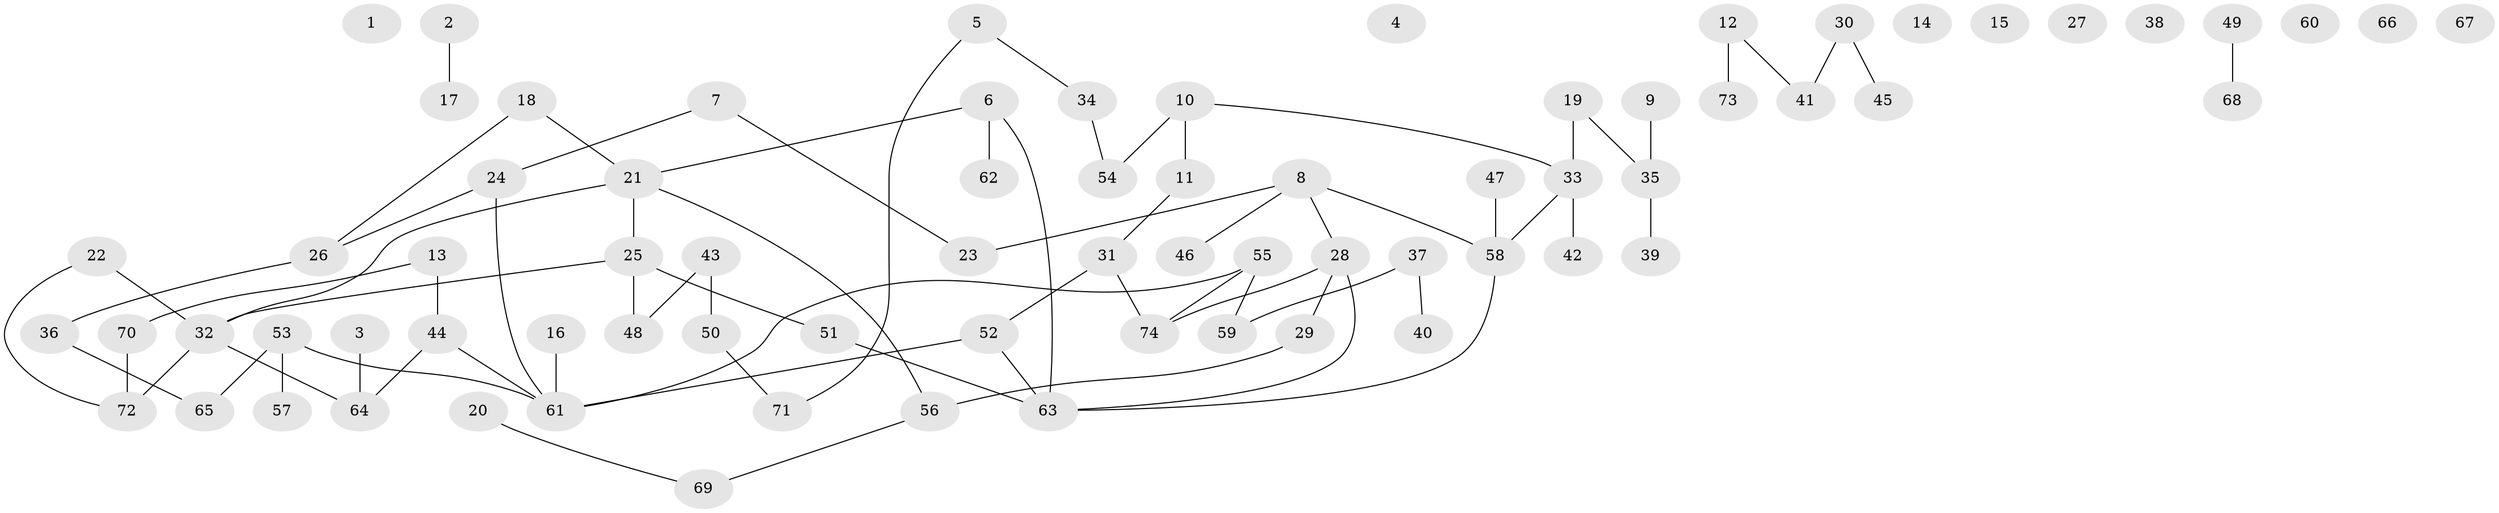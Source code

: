 // Generated by graph-tools (version 1.1) at 2025/39/03/09/25 04:39:29]
// undirected, 74 vertices, 75 edges
graph export_dot {
graph [start="1"]
  node [color=gray90,style=filled];
  1;
  2;
  3;
  4;
  5;
  6;
  7;
  8;
  9;
  10;
  11;
  12;
  13;
  14;
  15;
  16;
  17;
  18;
  19;
  20;
  21;
  22;
  23;
  24;
  25;
  26;
  27;
  28;
  29;
  30;
  31;
  32;
  33;
  34;
  35;
  36;
  37;
  38;
  39;
  40;
  41;
  42;
  43;
  44;
  45;
  46;
  47;
  48;
  49;
  50;
  51;
  52;
  53;
  54;
  55;
  56;
  57;
  58;
  59;
  60;
  61;
  62;
  63;
  64;
  65;
  66;
  67;
  68;
  69;
  70;
  71;
  72;
  73;
  74;
  2 -- 17;
  3 -- 64;
  5 -- 34;
  5 -- 71;
  6 -- 21;
  6 -- 62;
  6 -- 63;
  7 -- 23;
  7 -- 24;
  8 -- 23;
  8 -- 28;
  8 -- 46;
  8 -- 58;
  9 -- 35;
  10 -- 11;
  10 -- 33;
  10 -- 54;
  11 -- 31;
  12 -- 41;
  12 -- 73;
  13 -- 44;
  13 -- 70;
  16 -- 61;
  18 -- 21;
  18 -- 26;
  19 -- 33;
  19 -- 35;
  20 -- 69;
  21 -- 25;
  21 -- 32;
  21 -- 56;
  22 -- 32;
  22 -- 72;
  24 -- 26;
  24 -- 61;
  25 -- 32;
  25 -- 48;
  25 -- 51;
  26 -- 36;
  28 -- 29;
  28 -- 63;
  28 -- 74;
  29 -- 56;
  30 -- 41;
  30 -- 45;
  31 -- 52;
  31 -- 74;
  32 -- 64;
  32 -- 72;
  33 -- 42;
  33 -- 58;
  34 -- 54;
  35 -- 39;
  36 -- 65;
  37 -- 40;
  37 -- 59;
  43 -- 48;
  43 -- 50;
  44 -- 61;
  44 -- 64;
  47 -- 58;
  49 -- 68;
  50 -- 71;
  51 -- 63;
  52 -- 61;
  52 -- 63;
  53 -- 57;
  53 -- 61;
  53 -- 65;
  55 -- 59;
  55 -- 61;
  55 -- 74;
  56 -- 69;
  58 -- 63;
  70 -- 72;
}
